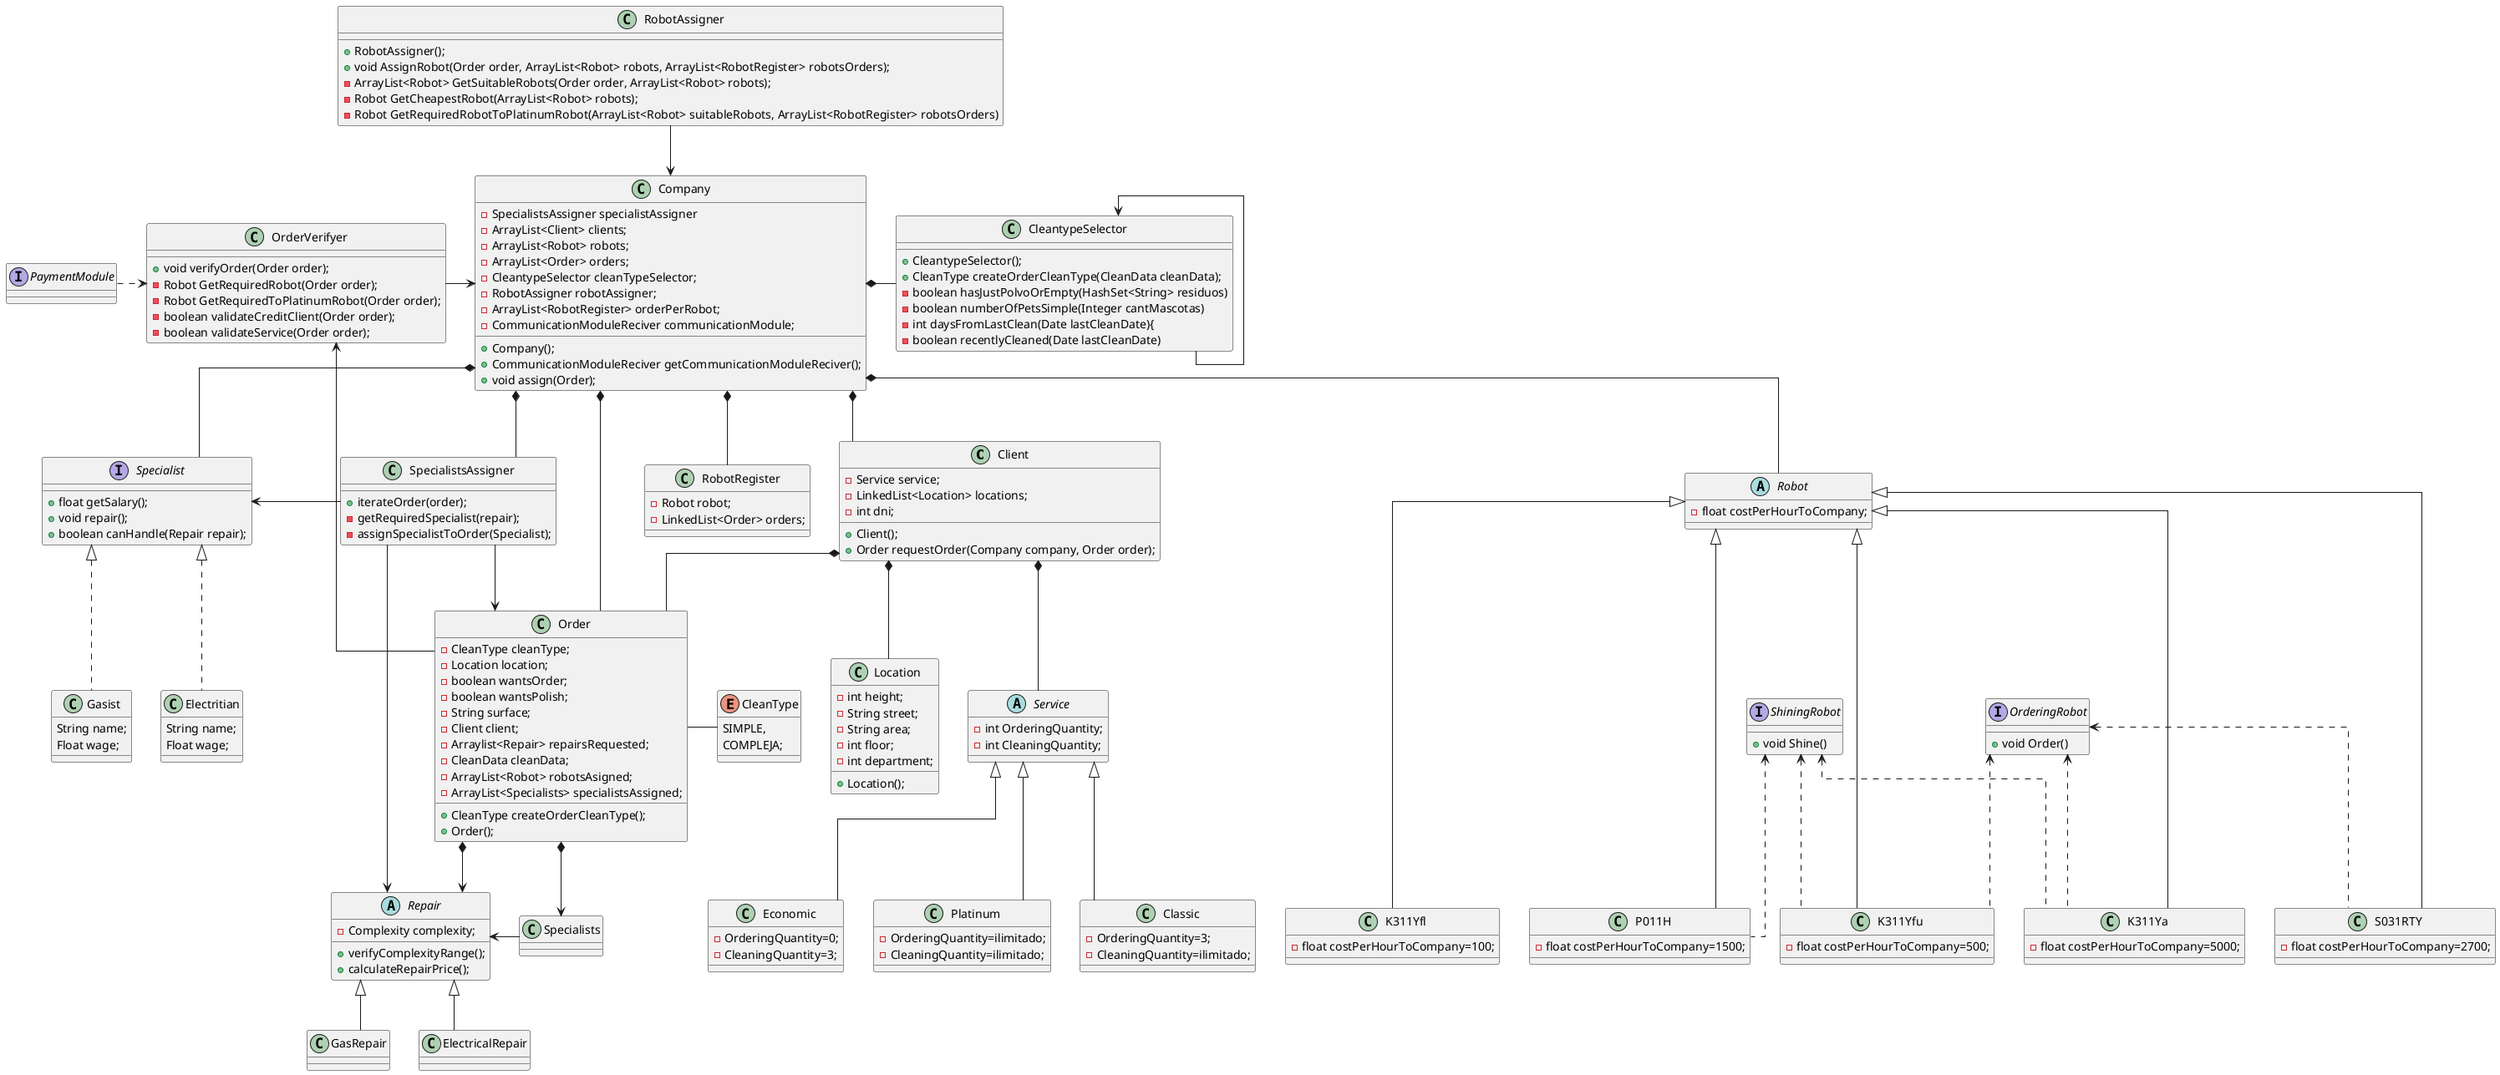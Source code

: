 @startuml
'https://plantuml.com/class-diagram

skinparam linetype ortho

class Client {
    - Service service;
    - LinkedList<Location> locations;
    - int dni;

    + Client();
    + Order requestOrder(Company company, Order order);
}

class Location{
    - int height;
    - String street;
    - String area;
    - int floor;
    - int department;
    + Location();
}


class RobotRegister{
    - Robot robot;
    - LinkedList<Order> orders;
}

abstract Robot{
    - float costPerHourToCompany;
}
class S031RTY{
    - float costPerHourToCompany=2700;
}
class K311Yfu{
    - float costPerHourToCompany=500;
}
class P011H{
    - float costPerHourToCompany=1500;
}
class K311Ya{
    - float costPerHourToCompany=5000;
}
class K311Yfl{
    - float costPerHourToCompany=100;
}

interface OrderingRobot{
    + void Order()
}
interface ShiningRobot{
    + void Shine()
}

abstract Service{
    - int OrderingQuantity;
    - int CleaningQuantity;
}
class Platinum{
    - OrderingQuantity=ilimitado;
    - CleaningQuantity=ilimitado;
}
class Classic{
    - OrderingQuantity=3;
    - CleaningQuantity=ilimitado;
}

class Economic{
    - OrderingQuantity=0;
    - CleaningQuantity=3;
}

class Company{
    -SpecialistsAssigner specialistAssigner
    - ArrayList<Client> clients;
    - ArrayList<Robot> robots;
    - ArrayList<Order> orders;
    - CleantypeSelector cleanTypeSelector;
    - RobotAssigner robotAssigner;
    - ArrayList<RobotRegister> orderPerRobot;
    - CommunicationModuleReciver communicationModule;

    + Company();
    + CommunicationModuleReciver getCommunicationModuleReciver();
    + void assign(Order);
}

class OrderVerifyer{
    + void verifyOrder(Order order);
    - Robot GetRequiredRobot(Order order);
    - Robot GetRequiredToPlatinumRobot(Order order);
}

class RobotAssigner{
   + RobotAssigner();
   + void AssignRobot(Order order, ArrayList<Robot> robots, ArrayList<RobotRegister> robotsOrders);
   - ArrayList<Robot> GetSuitableRobots(Order order, ArrayList<Robot> robots);
   - Robot GetCheapestRobot(ArrayList<Robot> robots);
   - Robot GetRequiredRobotToPlatinumRobot(ArrayList<Robot> suitableRobots, ArrayList<RobotRegister> robotsOrders)
}

class Order{

    - CleanType cleanType;
    - Location location;
    - boolean wantsOrder;
    - boolean wantsPolish;
    - String surface;
    - Client client;
    - Arraylist<Repair> repairsRequested;
    - CleanData cleanData;
    + CleanType createOrderCleanType();
    + Order();
    - ArrayList<Robot> robotsAsigned;
    - ArrayList<Specialists> specialistsAssigned;
}



class CleantypeSelector {

+CleantypeSelector();
+CleanType createOrderCleanType(CleanData cleanData);
-boolean hasJustPolvoOrEmpty(HashSet<String> residuos)
-boolean numberOfPetsSimple(Integer cantMascotas)
-int daysFromLastClean(Date lastCleanDate){
-boolean recentlyCleaned(Date lastCleanDate)
}


enum CleanType{
    SIMPLE,
    COMPLEJA;
}

class OrderVerifyer{
    - boolean validateCreditClient(Order order);
    - boolean validateService(Order order);
}

Interface PaymentModule{
}



interface Specialist{
    + float getSalary();
    + void repair();
    + boolean canHandle(Repair repair);
}

class Gasist implements Specialist{
String name;
Float wage;
}

class Electritian implements Specialist{
String name;
Float wage;
}

abstract class Repair{
   -Complexity complexity;
   +verifyComplexityRange();
   +calculateRepairPrice();
}
class GasRepair extends Repair{

}
class ElectricalRepair extends Repair{

}

class SpecialistsAssigner {
+iterateOrder(order);
-getRequiredSpecialist(repair);
-assignSpecialistToOrder(Specialist);

}

SpecialistsAssigner->Order

SpecialistsAssigner->Repair

SpecialistsAssigner-left>Specialist

Specialists-left->Repair
OrderVerifyer <.left. PaymentModule
OrderVerifyer <-- Order

Service <|-- Platinum
Service <|-- Classic
Service <|-- Economic


CleantypeSelector<--CleantypeSelector

Company *-- SpecialistsAssigner

Company*-- Robot
Company *-- Client
Company *-- Order
Company *-- RobotRegister
Company <-left- OrderVerifyer
Company <-up- RobotAssigner

Robot <|--- K311Yfl
Robot <|--- K311Yfu
Robot <|--- P011H
Robot <|--- K311Ya
Robot <|--- S031RTY

ShiningRobot <.. K311Yfu
ShiningRobot <.. P011H
ShiningRobot <.. K311Ya
OrderingRobot <.. K311Yfu
OrderingRobot <.. K311Ya
OrderingRobot <.. S031RTY

Client *-- Service
Client *-- Location
Company *--Specialist
Company *-CleantypeSelector
Order*-->Specialists
Order*-->Repair
Order- CleanType
Client*--Order
@enduml